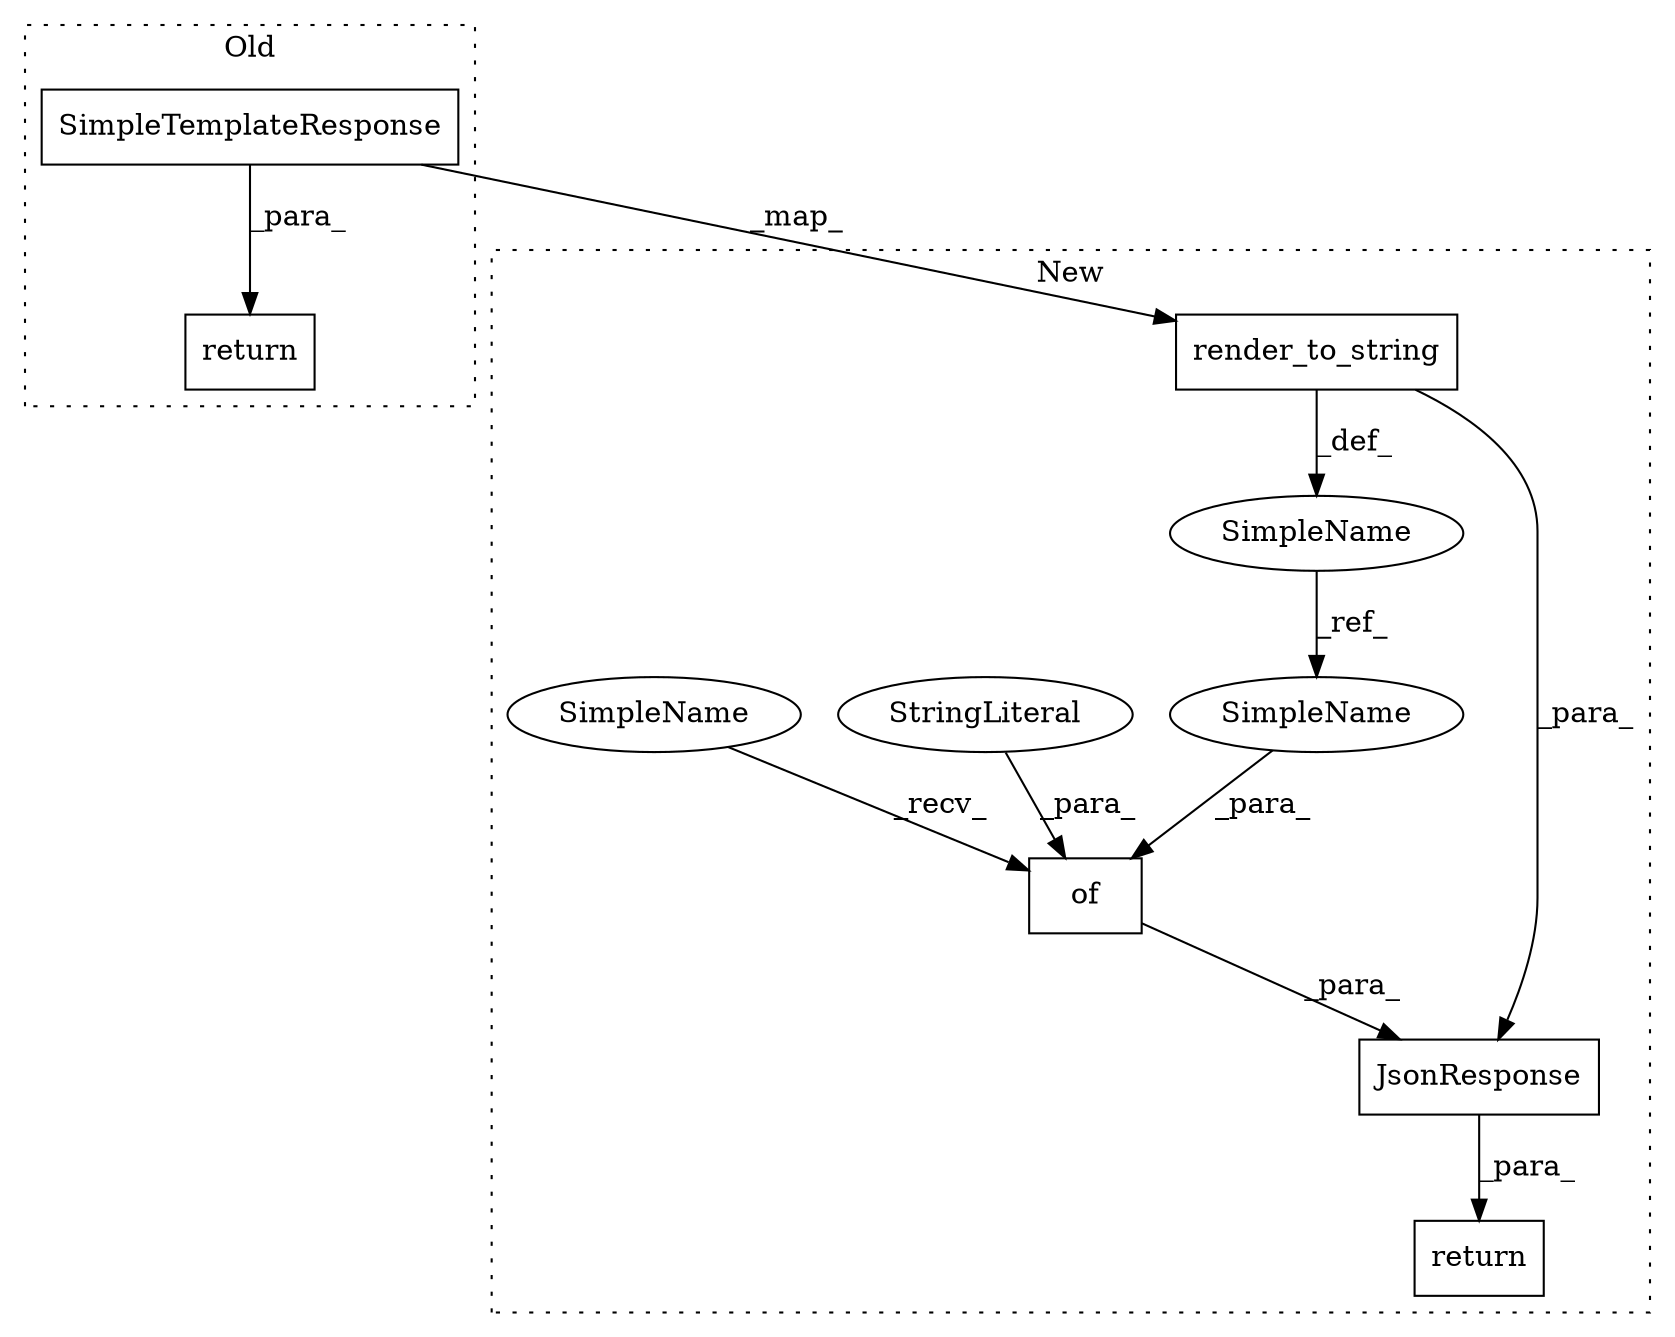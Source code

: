 digraph G {
subgraph cluster0 {
1 [label="SimpleTemplateResponse" a="32" s="3782,3845" l="23,-63" shape="box"];
8 [label="return" a="41" s="3775" l="7" shape="box"];
label = "Old";
style="dotted";
}
subgraph cluster1 {
2 [label="render_to_string" a="32" s="3957,4014" l="17,-57" shape="box"];
3 [label="of" a="32" s="4054,4067" l="3,-17" shape="box"];
4 [label="SimpleName" a="42" s="3949" l="0" shape="ellipse"];
5 [label="StringLiteral" a="45" s="4057" l="0" shape="ellipse"];
6 [label="JsonResponse" a="32" s="4037,4050" l="13,-13" shape="box"];
7 [label="return" a="41" s="4030" l="7" shape="box"];
9 [label="SimpleName" a="42" s="4050" l="0" shape="ellipse"];
10 [label="SimpleName" a="42" s="4067" l="0" shape="ellipse"];
label = "New";
style="dotted";
}
1 -> 2 [label="_map_"];
1 -> 8 [label="_para_"];
2 -> 6 [label="_para_"];
2 -> 4 [label="_def_"];
3 -> 6 [label="_para_"];
4 -> 10 [label="_ref_"];
5 -> 3 [label="_para_"];
6 -> 7 [label="_para_"];
9 -> 3 [label="_recv_"];
10 -> 3 [label="_para_"];
}